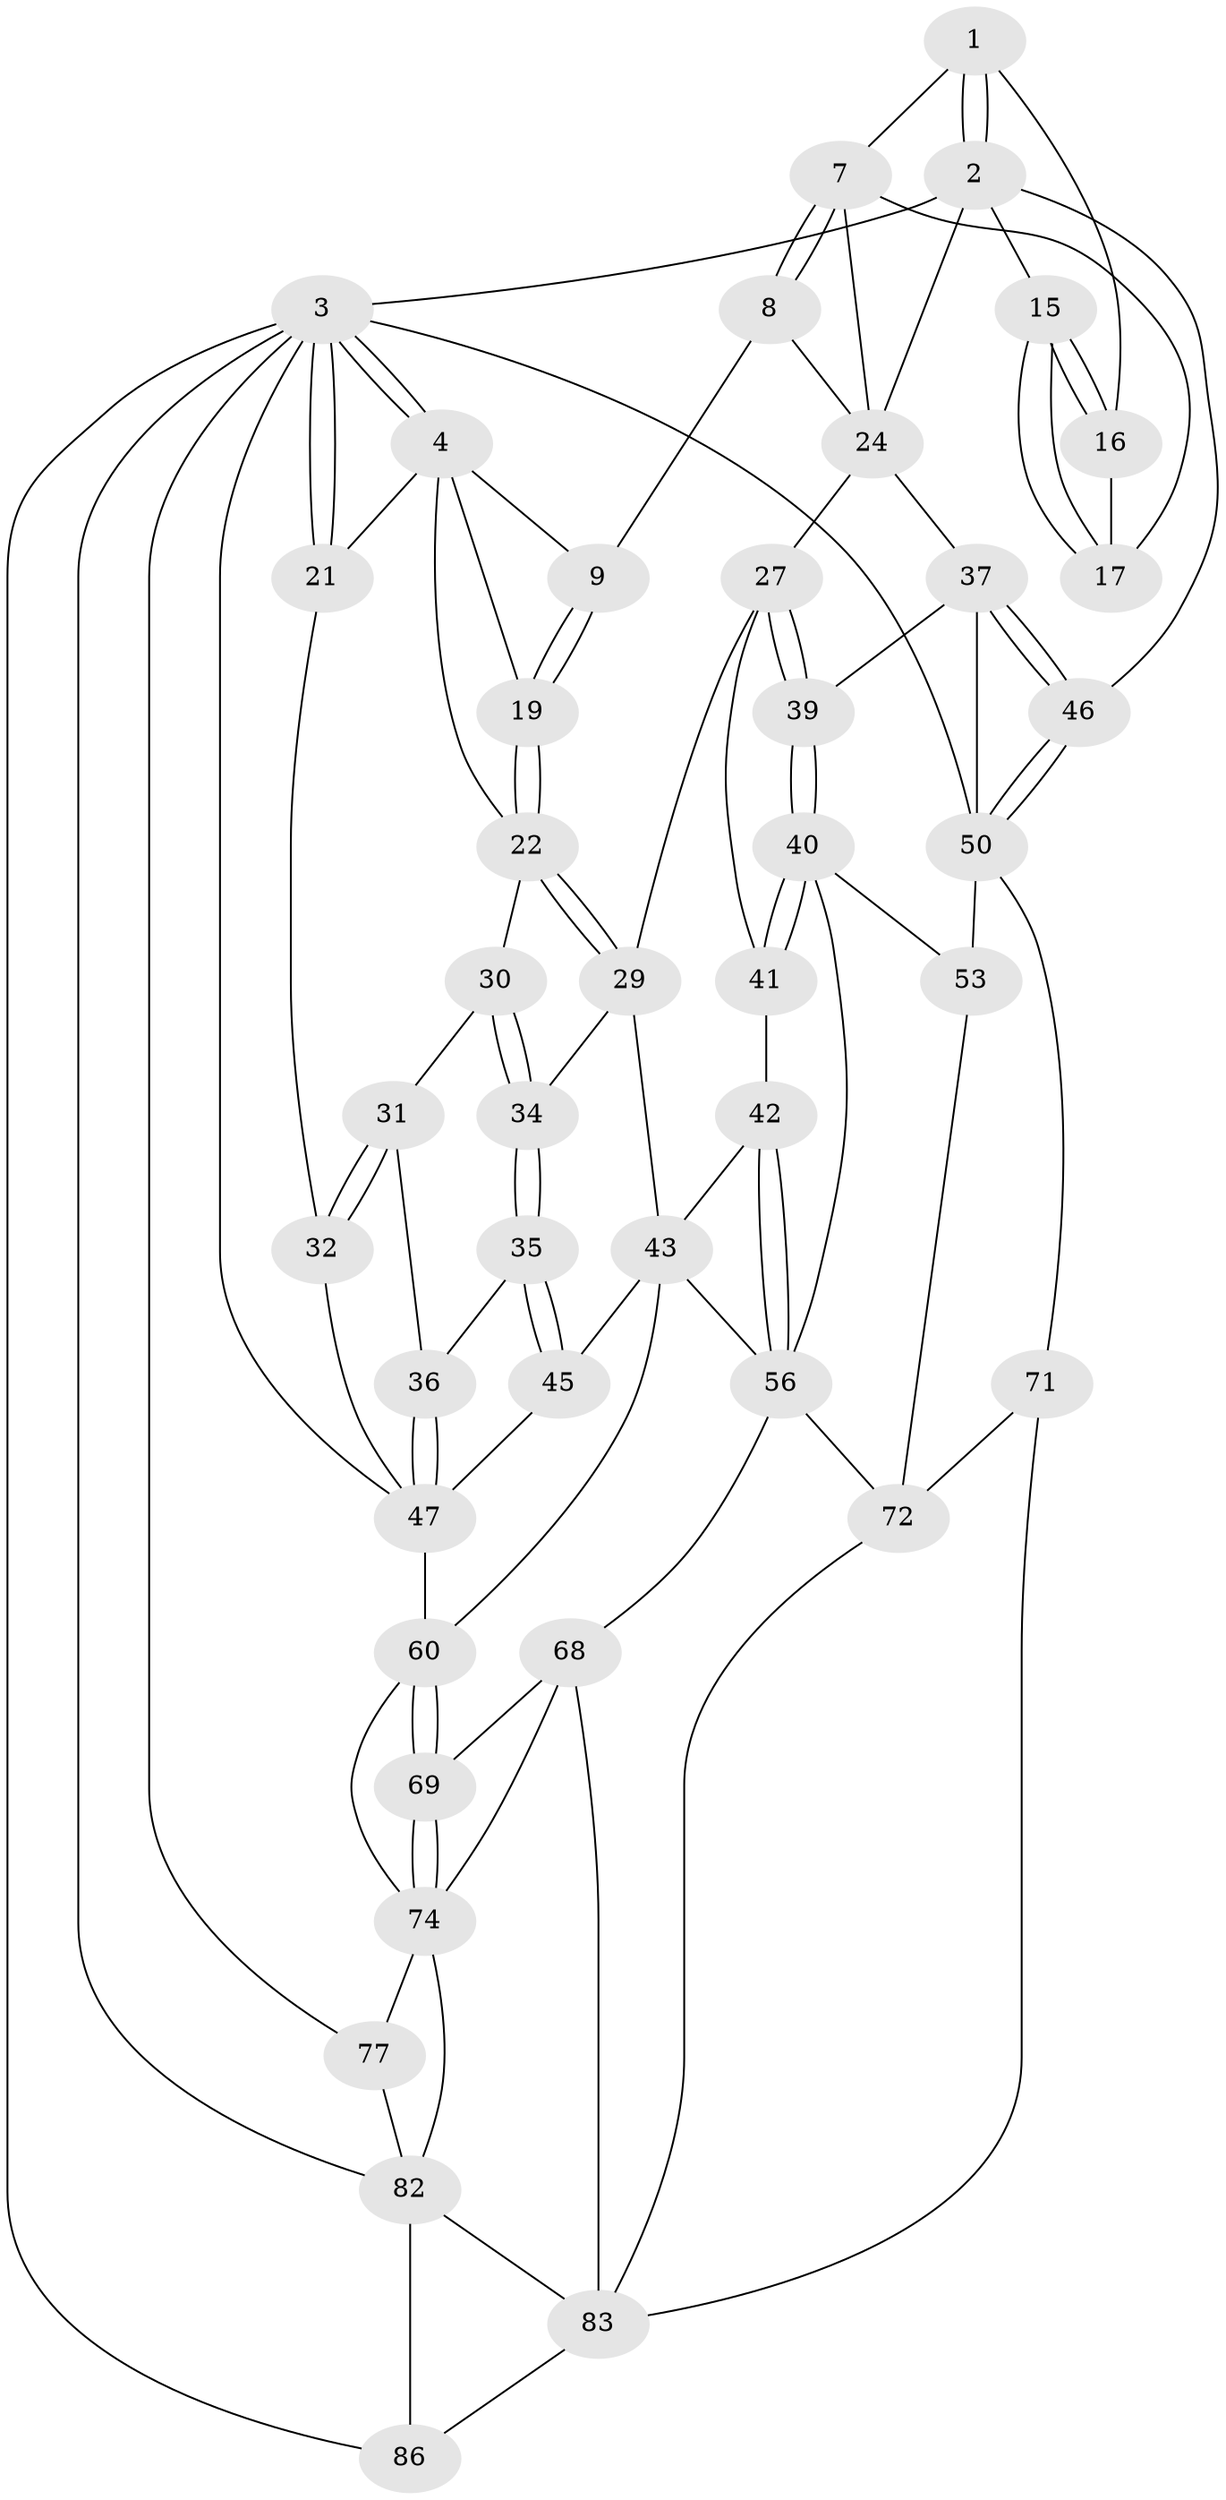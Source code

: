 // original degree distribution, {3: 0.022727272727272728, 6: 0.22727272727272727, 5: 0.5, 4: 0.25}
// Generated by graph-tools (version 1.1) at 2025/16/03/09/25 04:16:47]
// undirected, 44 vertices, 105 edges
graph export_dot {
graph [start="1"]
  node [color=gray90,style=filled];
  1 [pos="+0.901409117504189+0",super="+6"];
  2 [pos="+1+0",super="+13"];
  3 [pos="+0+0",super="+63"];
  4 [pos="+0.1940884274550792+0",super="+5+12"];
  7 [pos="+0.7116643026211243+0.16442066680324838",super="+18"];
  8 [pos="+0.6957078867000598+0.1695700306472735"];
  9 [pos="+0.6834089974943822+0.16546040782705296"];
  15 [pos="+1+0.18712481161075653"];
  16 [pos="+0.9006955968708508+0.05913237855369084"];
  17 [pos="+0.8809898201124667+0.17951504071322893"];
  19 [pos="+0.5295507311386622+0.22092379877063006"];
  21 [pos="+0+0.2920130047314411"];
  22 [pos="+0.5023610718544844+0.308253130502482",super="+23"];
  24 [pos="+0.8839392479402183+0.28824346924975186",super="+25"];
  27 [pos="+0.7138082628611792+0.36357324466954494",super="+28"];
  29 [pos="+0.5012725311994087+0.32381072040387326",super="+33"];
  30 [pos="+0.2302983947229638+0.2607180249400581"];
  31 [pos="+0.21543873695571525+0.29796721940256415"];
  32 [pos="+0+0.4232050515249599"];
  34 [pos="+0.45145398299619927+0.34349183159772456"];
  35 [pos="+0.31791356173267904+0.426452934681212"];
  36 [pos="+0.2640051364389617+0.4004099133453738"];
  37 [pos="+0.8467205841743501+0.38197695498430156",super="+38"];
  39 [pos="+0.7510677776527536+0.5149816680486775"];
  40 [pos="+0.7190025267198751+0.5409195728686513",super="+55"];
  41 [pos="+0.643933468086165+0.49996451598196473"];
  42 [pos="+0.5903185048448224+0.5135433112690828"];
  43 [pos="+0.5152210337582757+0.4727472582196407",super="+44"];
  45 [pos="+0.36788409808007455+0.5557307642860643"];
  46 [pos="+1+0.4539474857833591"];
  47 [pos="+0.1439487718965262+0.5451287406707225",super="+48+49"];
  50 [pos="+1+0.5366030193374063",super="+65+51"];
  53 [pos="+0.8234226973474544+0.663267914247357",super="+54"];
  56 [pos="+0.5840326179823457+0.6728160999314505",super="+58"];
  60 [pos="+0.3962381419888735+0.7528467430235571",super="+61"];
  68 [pos="+0.40831512149399957+0.7871924510921307",super="+80"];
  69 [pos="+0.3981497916694505+0.7750559337403602"];
  71 [pos="+0.8517231214013322+0.8604057673230089"];
  72 [pos="+0.7882969501665631+0.8398304192117554",super="+73"];
  74 [pos="+0.3106142120280546+0.8291165238191811",super="+75+81"];
  77 [pos="+0.07885639688252909+0.9323142750613114",super="+79"];
  82 [pos="+0.2659332686967398+1",super="+87"];
  83 [pos="+0.5984975473322525+0.968462239357686",super="+85+84"];
  86 [pos="+0.9831281088843519+1"];
  1 -- 2;
  1 -- 2;
  1 -- 16;
  1 -- 7;
  2 -- 3 [weight=2];
  2 -- 24;
  2 -- 46;
  2 -- 15;
  3 -- 4;
  3 -- 4;
  3 -- 21;
  3 -- 21;
  3 -- 82;
  3 -- 86;
  3 -- 77;
  3 -- 47;
  3 -- 50;
  4 -- 9;
  4 -- 19;
  4 -- 21;
  4 -- 22;
  7 -- 8;
  7 -- 8;
  7 -- 24;
  7 -- 17;
  8 -- 9;
  8 -- 24;
  9 -- 19;
  9 -- 19;
  15 -- 16;
  15 -- 16;
  15 -- 17;
  15 -- 17;
  16 -- 17;
  19 -- 22;
  19 -- 22;
  21 -- 32;
  22 -- 29;
  22 -- 29;
  22 -- 30;
  24 -- 27;
  24 -- 37;
  27 -- 39;
  27 -- 39;
  27 -- 41;
  27 -- 29;
  29 -- 34;
  29 -- 43;
  30 -- 31;
  30 -- 34;
  30 -- 34;
  31 -- 32;
  31 -- 32;
  31 -- 36;
  32 -- 47;
  34 -- 35;
  34 -- 35;
  35 -- 36;
  35 -- 45;
  35 -- 45;
  36 -- 47;
  36 -- 47;
  37 -- 46;
  37 -- 46;
  37 -- 39;
  37 -- 50;
  39 -- 40;
  39 -- 40;
  40 -- 41;
  40 -- 41;
  40 -- 53;
  40 -- 56;
  41 -- 42;
  42 -- 43;
  42 -- 56;
  42 -- 56;
  43 -- 56;
  43 -- 60;
  43 -- 45;
  45 -- 47;
  46 -- 50;
  46 -- 50;
  47 -- 60 [weight=2];
  50 -- 71;
  50 -- 53 [weight=2];
  53 -- 72;
  56 -- 72;
  56 -- 68;
  60 -- 69;
  60 -- 69;
  60 -- 74;
  68 -- 69;
  68 -- 83;
  68 -- 74;
  69 -- 74;
  69 -- 74;
  71 -- 72;
  71 -- 83;
  72 -- 83;
  74 -- 77 [weight=2];
  74 -- 82;
  77 -- 82;
  82 -- 86;
  82 -- 83;
  83 -- 86;
}
